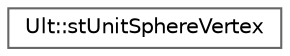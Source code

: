 digraph "Graphical Class Hierarchy"
{
 // LATEX_PDF_SIZE
  bgcolor="transparent";
  edge [fontname=Helvetica,fontsize=10,labelfontname=Helvetica,labelfontsize=10];
  node [fontname=Helvetica,fontsize=10,shape=box,height=0.2,width=0.4];
  rankdir="LR";
  Node0 [id="Node000000",label="Ult::stUnitSphereVertex",height=0.2,width=0.4,color="grey40", fillcolor="white", style="filled",URL="$struct_ult_1_1st_unit_sphere_vertex.html",tooltip=" "];
}
